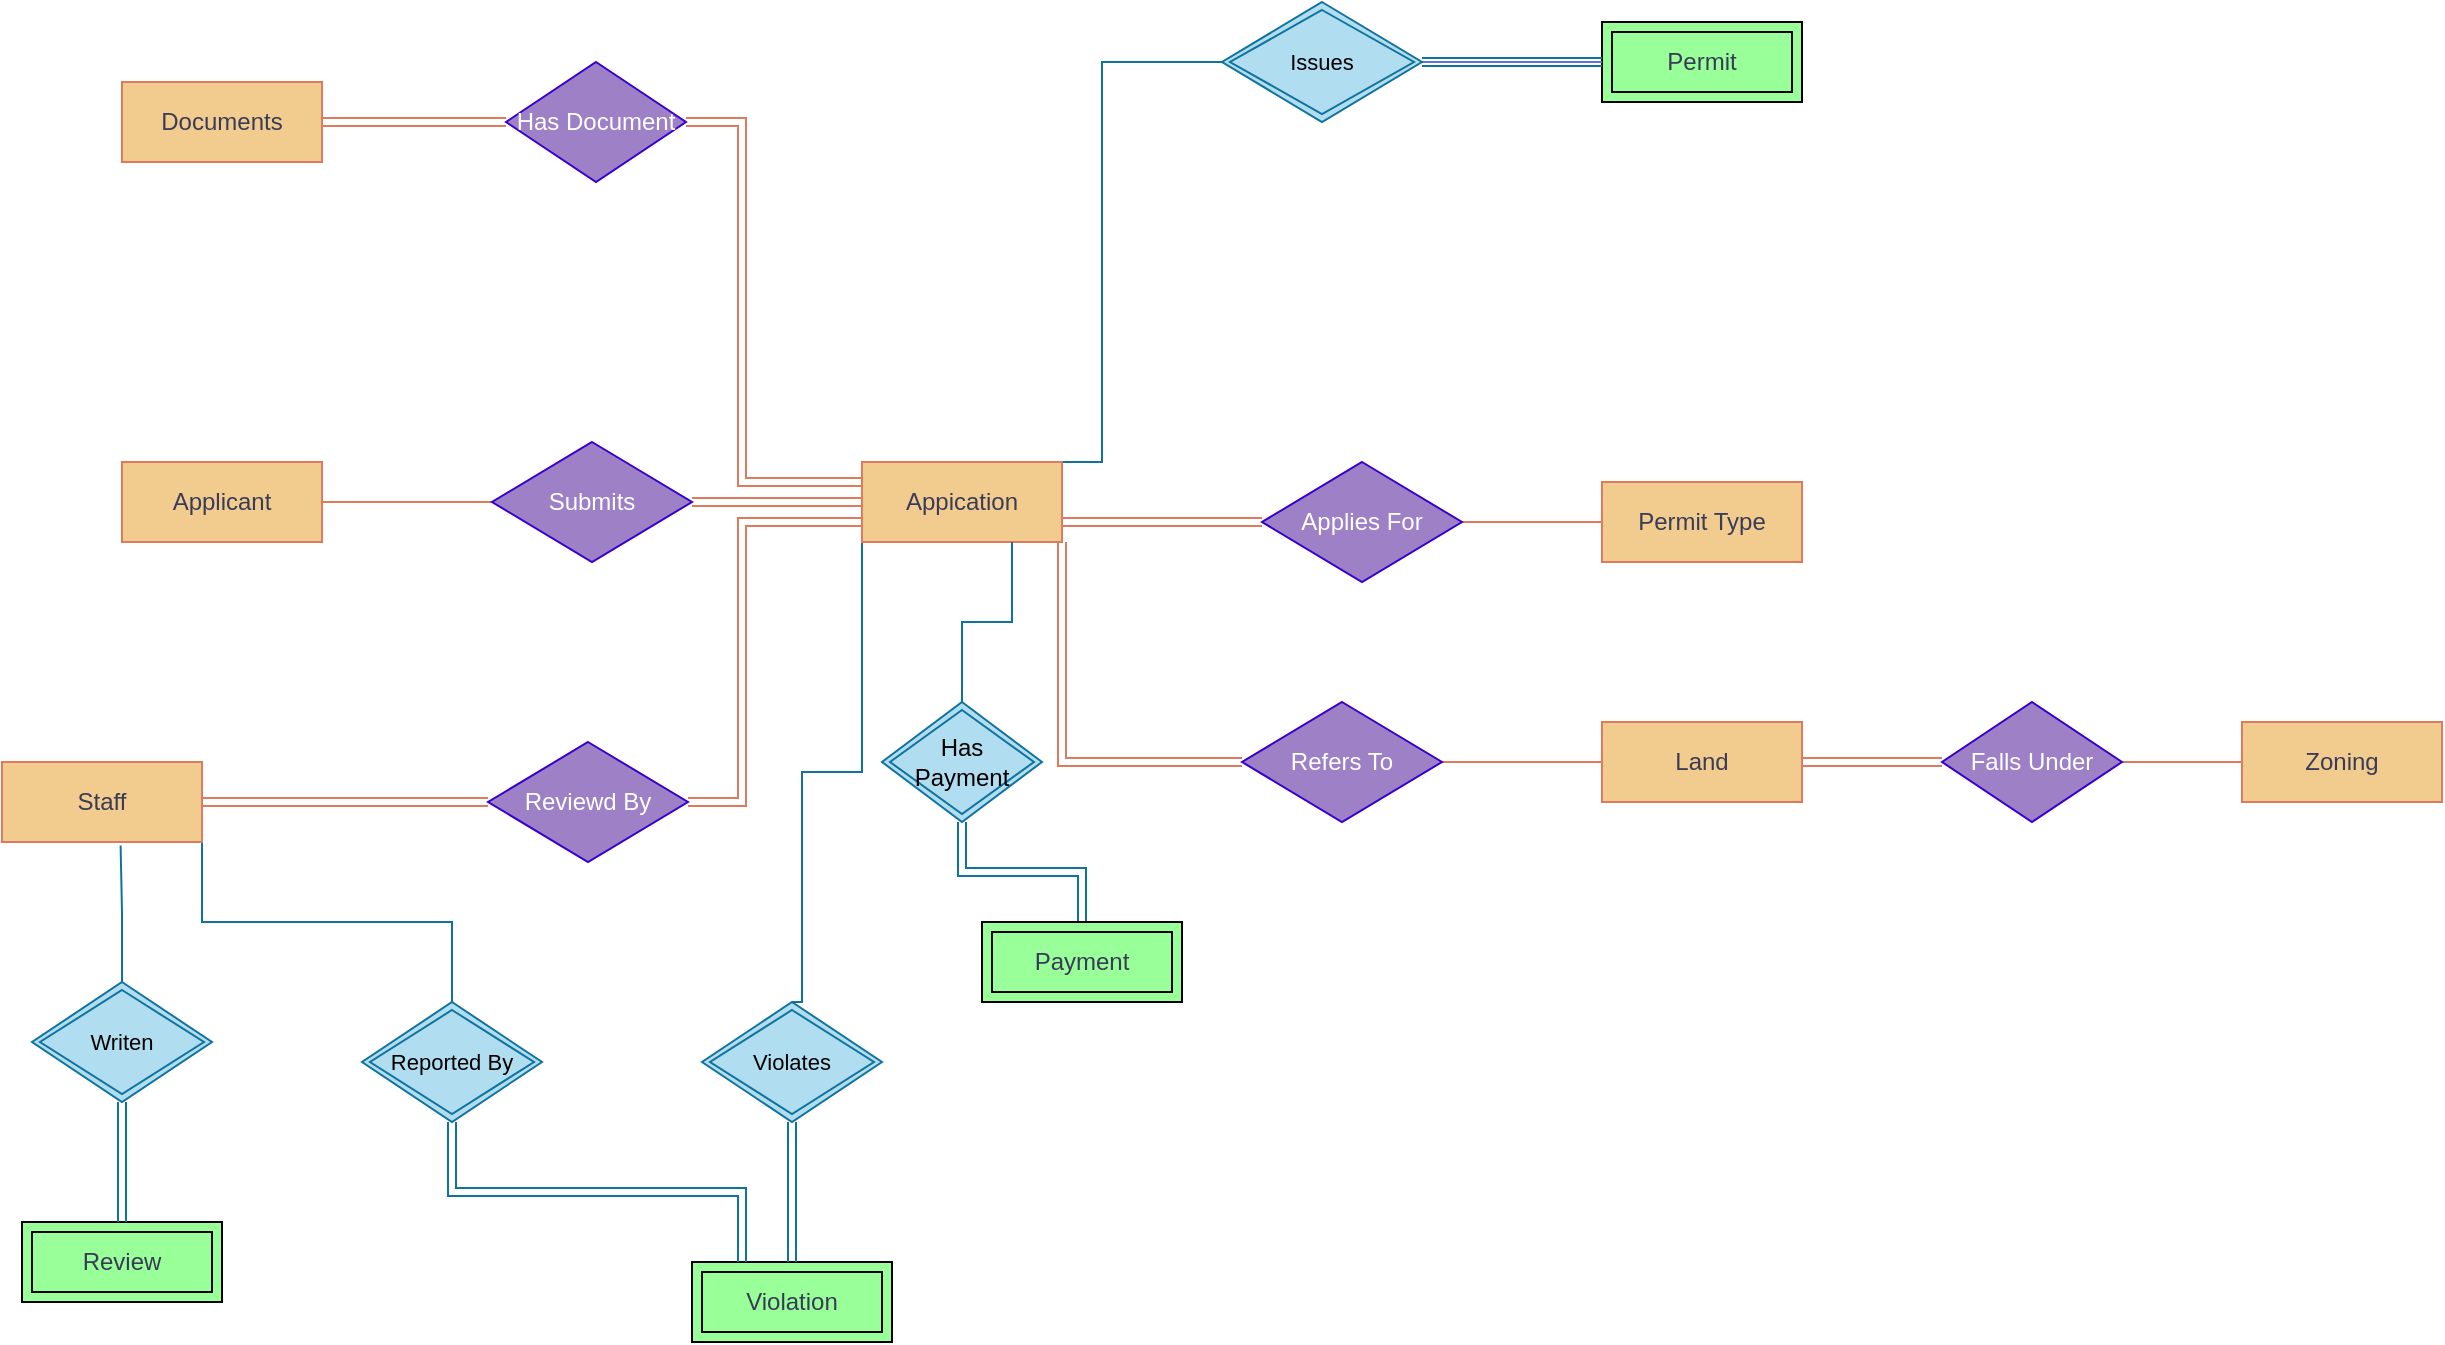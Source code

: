 <mxfile version="27.0.2">
  <diagram id="R2lEEEUBdFMjLlhIrx00" name="Page-1">
    <mxGraphModel dx="2466" dy="869" grid="1" gridSize="10" guides="1" tooltips="1" connect="1" arrows="1" fold="1" page="0" pageScale="1" pageWidth="1169" pageHeight="827" background="#FFFFFF" math="0" shadow="0" extFonts="Permanent Marker^https://fonts.googleapis.com/css?family=Permanent+Marker">
      <root>
        <mxCell id="0" />
        <mxCell id="1" parent="0" />
        <mxCell id="lDLYas_1JoU8hUVh2hBd-32" style="edgeStyle=orthogonalEdgeStyle;rounded=0;orthogonalLoop=1;jettySize=auto;html=1;exitX=1;exitY=1;exitDx=0;exitDy=0;strokeColor=#E07A5F;fontColor=#393C56;fillColor=#F2CC8F;entryX=0;entryY=0.5;entryDx=0;entryDy=0;shape=link;" edge="1" parent="1" source="lDLYas_1JoU8hUVh2hBd-2" target="lDLYas_1JoU8hUVh2hBd-16">
          <mxGeometry relative="1" as="geometry" />
        </mxCell>
        <mxCell id="lDLYas_1JoU8hUVh2hBd-39" style="edgeStyle=orthogonalEdgeStyle;shape=link;rounded=0;orthogonalLoop=1;jettySize=auto;html=1;exitX=0;exitY=0.75;exitDx=0;exitDy=0;entryX=1;entryY=0.5;entryDx=0;entryDy=0;strokeColor=#E07A5F;align=center;verticalAlign=middle;fontFamily=Helvetica;fontSize=11;fontColor=#393C56;labelBackgroundColor=default;startFill=0;endArrow=none;fillColor=#F2CC8F;" edge="1" parent="1" source="lDLYas_1JoU8hUVh2hBd-2" target="lDLYas_1JoU8hUVh2hBd-18">
          <mxGeometry relative="1" as="geometry">
            <Array as="points">
              <mxPoint x="-170" y="440" />
              <mxPoint x="-170" y="580" />
            </Array>
          </mxGeometry>
        </mxCell>
        <mxCell id="lDLYas_1JoU8hUVh2hBd-44" style="edgeStyle=orthogonalEdgeStyle;rounded=0;orthogonalLoop=1;jettySize=auto;html=1;exitX=1;exitY=0;exitDx=0;exitDy=0;entryX=0;entryY=0.5;entryDx=0;entryDy=0;strokeColor=#10739e;align=center;verticalAlign=middle;fontFamily=Helvetica;fontSize=11;fontColor=default;labelBackgroundColor=none;startFill=0;endArrow=none;fillColor=#b1ddf0;" edge="1" parent="1" source="lDLYas_1JoU8hUVh2hBd-2" target="lDLYas_1JoU8hUVh2hBd-43">
          <mxGeometry relative="1" as="geometry">
            <Array as="points">
              <mxPoint x="10" y="410" />
              <mxPoint x="10" y="210" />
            </Array>
          </mxGeometry>
        </mxCell>
        <mxCell id="lDLYas_1JoU8hUVh2hBd-60" style="edgeStyle=orthogonalEdgeStyle;rounded=0;orthogonalLoop=1;jettySize=auto;html=1;exitX=0;exitY=1;exitDx=0;exitDy=0;strokeColor=#10739e;align=center;verticalAlign=middle;fontFamily=Helvetica;fontSize=11;fontColor=default;labelBackgroundColor=none;startFill=0;endArrow=none;fillColor=#b1ddf0;entryX=0.5;entryY=0;entryDx=0;entryDy=0;" edge="1" parent="1" source="lDLYas_1JoU8hUVh2hBd-2" target="lDLYas_1JoU8hUVh2hBd-61">
          <mxGeometry relative="1" as="geometry">
            <mxPoint x="-170" y="770" as="targetPoint" />
            <Array as="points">
              <mxPoint x="-110" y="565" />
              <mxPoint x="-140" y="565" />
              <mxPoint x="-140" y="680" />
            </Array>
          </mxGeometry>
        </mxCell>
        <mxCell id="lDLYas_1JoU8hUVh2hBd-2" value="Appication" style="whiteSpace=wrap;html=1;align=center;labelBackgroundColor=none;fillColor=#F2CC8F;strokeColor=#E07A5F;fontColor=#393C56;" vertex="1" parent="1">
          <mxGeometry x="-110" y="410" width="100" height="40" as="geometry" />
        </mxCell>
        <mxCell id="lDLYas_1JoU8hUVh2hBd-27" style="edgeStyle=orthogonalEdgeStyle;rounded=0;orthogonalLoop=1;jettySize=auto;html=1;exitX=1;exitY=0.5;exitDx=0;exitDy=0;entryX=0;entryY=0.5;entryDx=0;entryDy=0;strokeColor=#E07A5F;fontColor=#393C56;fillColor=#F2CC8F;endArrow=none;startFill=0;" edge="1" parent="1" source="lDLYas_1JoU8hUVh2hBd-3" target="lDLYas_1JoU8hUVh2hBd-14">
          <mxGeometry relative="1" as="geometry" />
        </mxCell>
        <mxCell id="lDLYas_1JoU8hUVh2hBd-3" value="Applicant" style="whiteSpace=wrap;html=1;align=center;labelBackgroundColor=none;fillColor=#F2CC8F;strokeColor=#E07A5F;fontColor=#393C56;" vertex="1" parent="1">
          <mxGeometry x="-480" y="410" width="100" height="40" as="geometry" />
        </mxCell>
        <mxCell id="lDLYas_1JoU8hUVh2hBd-4" value="Permit Type" style="whiteSpace=wrap;html=1;align=center;labelBackgroundColor=none;fillColor=#F2CC8F;strokeColor=#E07A5F;fontColor=#393C56;" vertex="1" parent="1">
          <mxGeometry x="260" y="420" width="100" height="40" as="geometry" />
        </mxCell>
        <mxCell id="lDLYas_1JoU8hUVh2hBd-34" style="edgeStyle=orthogonalEdgeStyle;shape=link;rounded=0;orthogonalLoop=1;jettySize=auto;html=1;exitX=1;exitY=0.5;exitDx=0;exitDy=0;strokeColor=#E07A5F;align=center;verticalAlign=middle;fontFamily=Helvetica;fontSize=11;fontColor=#393C56;labelBackgroundColor=default;startFill=0;endArrow=none;fillColor=#F2CC8F;" edge="1" parent="1" source="lDLYas_1JoU8hUVh2hBd-5" target="lDLYas_1JoU8hUVh2hBd-17">
          <mxGeometry relative="1" as="geometry" />
        </mxCell>
        <mxCell id="lDLYas_1JoU8hUVh2hBd-5" value="Land" style="whiteSpace=wrap;html=1;align=center;strokeColor=#E07A5F;fontColor=#393C56;fillColor=#F2CC8F;" vertex="1" parent="1">
          <mxGeometry x="260" y="540" width="100" height="40" as="geometry" />
        </mxCell>
        <mxCell id="lDLYas_1JoU8hUVh2hBd-6" value="Zoning" style="whiteSpace=wrap;html=1;align=center;strokeColor=#E07A5F;fontColor=#393C56;fillColor=#F2CC8F;" vertex="1" parent="1">
          <mxGeometry x="580" y="540" width="100" height="40" as="geometry" />
        </mxCell>
        <mxCell id="lDLYas_1JoU8hUVh2hBd-40" style="edgeStyle=orthogonalEdgeStyle;shape=link;rounded=0;orthogonalLoop=1;jettySize=auto;html=1;exitX=1;exitY=0.5;exitDx=0;exitDy=0;entryX=0;entryY=0.5;entryDx=0;entryDy=0;strokeColor=#E07A5F;align=center;verticalAlign=middle;fontFamily=Helvetica;fontSize=11;fontColor=#393C56;labelBackgroundColor=default;startFill=0;endArrow=none;fillColor=#F2CC8F;" edge="1" parent="1" source="lDLYas_1JoU8hUVh2hBd-7" target="lDLYas_1JoU8hUVh2hBd-18">
          <mxGeometry relative="1" as="geometry" />
        </mxCell>
        <mxCell id="lDLYas_1JoU8hUVh2hBd-66" style="edgeStyle=orthogonalEdgeStyle;shape=connector;rounded=0;orthogonalLoop=1;jettySize=auto;html=1;exitX=1;exitY=1;exitDx=0;exitDy=0;entryX=0.5;entryY=0;entryDx=0;entryDy=0;strokeColor=#10739e;align=center;verticalAlign=middle;fontFamily=Helvetica;fontSize=11;fontColor=default;labelBackgroundColor=none;startFill=0;endArrow=none;fillColor=#b1ddf0;" edge="1" parent="1" source="lDLYas_1JoU8hUVh2hBd-7" target="lDLYas_1JoU8hUVh2hBd-64">
          <mxGeometry relative="1" as="geometry" />
        </mxCell>
        <mxCell id="lDLYas_1JoU8hUVh2hBd-7" value="Staff" style="whiteSpace=wrap;html=1;align=center;strokeColor=#E07A5F;fontColor=#393C56;fillColor=#F2CC8F;" vertex="1" parent="1">
          <mxGeometry x="-540" y="560" width="100" height="40" as="geometry" />
        </mxCell>
        <mxCell id="lDLYas_1JoU8hUVh2hBd-56" style="edgeStyle=orthogonalEdgeStyle;shape=link;rounded=0;orthogonalLoop=1;jettySize=auto;html=1;exitX=1;exitY=0.5;exitDx=0;exitDy=0;entryX=0;entryY=0.5;entryDx=0;entryDy=0;strokeColor=#E07A5F;align=center;verticalAlign=middle;fontFamily=Helvetica;fontSize=11;fontColor=default;labelBackgroundColor=none;startFill=0;endArrow=none;fillColor=#F2CC8F;" edge="1" parent="1" source="lDLYas_1JoU8hUVh2hBd-8" target="lDLYas_1JoU8hUVh2hBd-21">
          <mxGeometry relative="1" as="geometry" />
        </mxCell>
        <mxCell id="lDLYas_1JoU8hUVh2hBd-8" value="Documents" style="whiteSpace=wrap;html=1;align=center;strokeColor=#E07A5F;fontColor=#393C56;fillColor=#F2CC8F;" vertex="1" parent="1">
          <mxGeometry x="-480" y="220" width="100" height="40" as="geometry" />
        </mxCell>
        <mxCell id="lDLYas_1JoU8hUVh2hBd-9" value="Permit" style="shape=ext;margin=3;double=1;whiteSpace=wrap;html=1;align=center;strokeColor=#000000;fontColor=#393C56;fillColor=#99FF99;" vertex="1" parent="1">
          <mxGeometry x="260" y="190" width="100" height="40" as="geometry" />
        </mxCell>
        <mxCell id="lDLYas_1JoU8hUVh2hBd-11" value="Violation" style="shape=ext;margin=3;double=1;whiteSpace=wrap;html=1;align=center;strokeColor=#000000;fontColor=#393C56;fillColor=#99FF99;" vertex="1" parent="1">
          <mxGeometry x="-195" y="810" width="100" height="40" as="geometry" />
        </mxCell>
        <mxCell id="lDLYas_1JoU8hUVh2hBd-13" value="Review" style="shape=ext;margin=3;double=1;whiteSpace=wrap;html=1;align=center;strokeColor=#000000;fontColor=#393C56;fillColor=#99FF99;" vertex="1" parent="1">
          <mxGeometry x="-530" y="790" width="100" height="40" as="geometry" />
        </mxCell>
        <mxCell id="lDLYas_1JoU8hUVh2hBd-29" style="edgeStyle=orthogonalEdgeStyle;rounded=0;orthogonalLoop=1;jettySize=auto;html=1;exitX=1;exitY=0.5;exitDx=0;exitDy=0;entryX=0;entryY=0.5;entryDx=0;entryDy=0;strokeColor=#E07A5F;fontColor=#393C56;fillColor=#F2CC8F;shape=link;" edge="1" parent="1" source="lDLYas_1JoU8hUVh2hBd-14" target="lDLYas_1JoU8hUVh2hBd-2">
          <mxGeometry relative="1" as="geometry" />
        </mxCell>
        <mxCell id="lDLYas_1JoU8hUVh2hBd-14" value="Submits" style="shape=rhombus;perimeter=rhombusPerimeter;whiteSpace=wrap;html=1;align=center;strokeColor=#3700CC;fontColor=#ffffff;fillColor=light-dark(#9d80c6, #ffa7ff);" vertex="1" parent="1">
          <mxGeometry x="-295" y="400" width="100" height="60" as="geometry" />
        </mxCell>
        <mxCell id="lDLYas_1JoU8hUVh2hBd-28" style="edgeStyle=orthogonalEdgeStyle;rounded=0;orthogonalLoop=1;jettySize=auto;html=1;exitX=0;exitY=0.5;exitDx=0;exitDy=0;entryX=1;entryY=0.75;entryDx=0;entryDy=0;strokeColor=#E07A5F;fontColor=#393C56;fillColor=#F2CC8F;endArrow=none;startFill=0;shape=link;" edge="1" parent="1" source="lDLYas_1JoU8hUVh2hBd-15" target="lDLYas_1JoU8hUVh2hBd-2">
          <mxGeometry relative="1" as="geometry" />
        </mxCell>
        <mxCell id="lDLYas_1JoU8hUVh2hBd-30" style="edgeStyle=orthogonalEdgeStyle;rounded=0;orthogonalLoop=1;jettySize=auto;html=1;exitX=1;exitY=0.5;exitDx=0;exitDy=0;entryX=0;entryY=0.5;entryDx=0;entryDy=0;strokeColor=#E07A5F;fontColor=#393C56;fillColor=#F2CC8F;endArrow=none;startFill=0;" edge="1" parent="1" source="lDLYas_1JoU8hUVh2hBd-15" target="lDLYas_1JoU8hUVh2hBd-4">
          <mxGeometry relative="1" as="geometry" />
        </mxCell>
        <mxCell id="lDLYas_1JoU8hUVh2hBd-15" value="Applies For" style="shape=rhombus;perimeter=rhombusPerimeter;whiteSpace=wrap;html=1;align=center;strokeColor=#3700CC;fontColor=#ffffff;fillColor=light-dark(#9d80c6, #ffa7ff);" vertex="1" parent="1">
          <mxGeometry x="90" y="410" width="100" height="60" as="geometry" />
        </mxCell>
        <mxCell id="lDLYas_1JoU8hUVh2hBd-33" style="edgeStyle=orthogonalEdgeStyle;rounded=0;orthogonalLoop=1;jettySize=auto;html=1;exitX=1;exitY=0.5;exitDx=0;exitDy=0;strokeColor=#E07A5F;fontColor=#393C56;fillColor=#F2CC8F;endArrow=none;startFill=0;" edge="1" parent="1" source="lDLYas_1JoU8hUVh2hBd-16" target="lDLYas_1JoU8hUVh2hBd-5">
          <mxGeometry relative="1" as="geometry" />
        </mxCell>
        <mxCell id="lDLYas_1JoU8hUVh2hBd-16" value="Refers To" style="shape=rhombus;perimeter=rhombusPerimeter;whiteSpace=wrap;html=1;align=center;strokeColor=#3700CC;fontColor=#ffffff;fillColor=light-dark(#9d80c6, #ffa7ff);" vertex="1" parent="1">
          <mxGeometry x="80" y="530" width="100" height="60" as="geometry" />
        </mxCell>
        <mxCell id="lDLYas_1JoU8hUVh2hBd-37" style="edgeStyle=orthogonalEdgeStyle;shape=connector;rounded=0;orthogonalLoop=1;jettySize=auto;html=1;exitX=1;exitY=0.5;exitDx=0;exitDy=0;entryX=0;entryY=0.5;entryDx=0;entryDy=0;strokeColor=#E07A5F;align=center;verticalAlign=middle;fontFamily=Helvetica;fontSize=11;fontColor=#393C56;labelBackgroundColor=default;startFill=0;endArrow=none;fillColor=#F2CC8F;" edge="1" parent="1" source="lDLYas_1JoU8hUVh2hBd-17" target="lDLYas_1JoU8hUVh2hBd-6">
          <mxGeometry relative="1" as="geometry" />
        </mxCell>
        <mxCell id="lDLYas_1JoU8hUVh2hBd-17" value="Falls Under" style="shape=rhombus;perimeter=rhombusPerimeter;whiteSpace=wrap;html=1;align=center;strokeColor=#3700CC;fontColor=#ffffff;fillColor=light-dark(#9d80c6, #ffa7ff);" vertex="1" parent="1">
          <mxGeometry x="430" y="530" width="90" height="60" as="geometry" />
        </mxCell>
        <mxCell id="lDLYas_1JoU8hUVh2hBd-18" value="Reviewd By" style="shape=rhombus;perimeter=rhombusPerimeter;whiteSpace=wrap;html=1;align=center;strokeColor=#3700CC;fontColor=#ffffff;fillColor=light-dark(#9d80c6, #ffa7ff);" vertex="1" parent="1">
          <mxGeometry x="-297" y="550" width="100" height="60" as="geometry" />
        </mxCell>
        <mxCell id="lDLYas_1JoU8hUVh2hBd-55" style="edgeStyle=orthogonalEdgeStyle;shape=link;rounded=0;orthogonalLoop=1;jettySize=auto;html=1;exitX=1;exitY=0.5;exitDx=0;exitDy=0;entryX=0;entryY=0.25;entryDx=0;entryDy=0;strokeColor=#E07A5F;align=center;verticalAlign=middle;fontFamily=Helvetica;fontSize=11;fontColor=default;labelBackgroundColor=none;startFill=0;endArrow=none;fillColor=#F2CC8F;" edge="1" parent="1" source="lDLYas_1JoU8hUVh2hBd-21" target="lDLYas_1JoU8hUVh2hBd-2">
          <mxGeometry relative="1" as="geometry">
            <Array as="points">
              <mxPoint x="-170" y="240" />
              <mxPoint x="-170" y="420" />
            </Array>
          </mxGeometry>
        </mxCell>
        <mxCell id="lDLYas_1JoU8hUVh2hBd-21" value="Has Document" style="shape=rhombus;perimeter=rhombusPerimeter;whiteSpace=wrap;html=1;align=center;strokeColor=#3700CC;fontColor=#ffffff;fillColor=light-dark(#9d80c6, #ffa7ff);" vertex="1" parent="1">
          <mxGeometry x="-288" y="210" width="90" height="60" as="geometry" />
        </mxCell>
        <mxCell id="lDLYas_1JoU8hUVh2hBd-46" style="edgeStyle=orthogonalEdgeStyle;shape=connector;rounded=0;orthogonalLoop=1;jettySize=auto;html=1;exitX=1;exitY=0.5;exitDx=0;exitDy=0;entryX=0;entryY=0.5;entryDx=0;entryDy=0;strokeColor=light-dark(#606fe1, #b9624b);align=center;verticalAlign=middle;fontFamily=Helvetica;fontSize=11;fontColor=default;labelBackgroundColor=none;startFill=0;endArrow=none;fillColor=#F2CC8F;" edge="1" parent="1" source="lDLYas_1JoU8hUVh2hBd-43" target="lDLYas_1JoU8hUVh2hBd-9">
          <mxGeometry relative="1" as="geometry" />
        </mxCell>
        <mxCell id="lDLYas_1JoU8hUVh2hBd-47" value="" style="edgeStyle=orthogonalEdgeStyle;shape=link;rounded=0;orthogonalLoop=1;jettySize=auto;html=1;strokeColor=#10739e;align=center;verticalAlign=middle;fontFamily=Helvetica;fontSize=11;fontColor=default;labelBackgroundColor=none;startFill=0;endArrow=none;fillColor=#b1ddf0;" edge="1" parent="1" source="lDLYas_1JoU8hUVh2hBd-43" target="lDLYas_1JoU8hUVh2hBd-9">
          <mxGeometry relative="1" as="geometry" />
        </mxCell>
        <mxCell id="lDLYas_1JoU8hUVh2hBd-43" value="Issues" style="shape=rhombus;double=1;perimeter=rhombusPerimeter;whiteSpace=wrap;html=1;align=center;strokeColor=#10739e;fontFamily=Helvetica;fontSize=11;labelBackgroundColor=none;fillColor=#b1ddf0;" vertex="1" parent="1">
          <mxGeometry x="70" y="180" width="100" height="60" as="geometry" />
        </mxCell>
        <mxCell id="lDLYas_1JoU8hUVh2hBd-54" style="edgeStyle=orthogonalEdgeStyle;shape=connector;rounded=0;orthogonalLoop=1;jettySize=auto;html=1;exitX=0.5;exitY=0;exitDx=0;exitDy=0;entryX=0.75;entryY=1;entryDx=0;entryDy=0;strokeColor=#10739e;align=center;verticalAlign=middle;fontFamily=Helvetica;fontSize=11;fontColor=default;labelBackgroundColor=none;startFill=0;endArrow=none;fillColor=#b1ddf0;" edge="1" parent="1" source="lDLYas_1JoU8hUVh2hBd-50" target="lDLYas_1JoU8hUVh2hBd-2">
          <mxGeometry relative="1" as="geometry" />
        </mxCell>
        <mxCell id="lDLYas_1JoU8hUVh2hBd-50" value="&lt;span style=&quot;font-size: 12px;&quot;&gt;&lt;font style=&quot;color: rgb(0, 0, 0);&quot;&gt;Has Payment&lt;/font&gt;&lt;/span&gt;" style="shape=rhombus;double=1;perimeter=rhombusPerimeter;whiteSpace=wrap;html=1;align=center;strokeColor=#10739e;verticalAlign=middle;fontFamily=Helvetica;fontSize=11;fontColor=default;labelBackgroundColor=none;fillColor=#b1ddf0;" vertex="1" parent="1">
          <mxGeometry x="-100" y="530" width="80" height="60" as="geometry" />
        </mxCell>
        <mxCell id="lDLYas_1JoU8hUVh2hBd-53" style="edgeStyle=orthogonalEdgeStyle;shape=link;rounded=0;orthogonalLoop=1;jettySize=auto;html=1;exitX=0.5;exitY=0;exitDx=0;exitDy=0;entryX=0.5;entryY=1;entryDx=0;entryDy=0;strokeColor=#10739e;align=center;verticalAlign=middle;fontFamily=Helvetica;fontSize=11;fontColor=default;labelBackgroundColor=none;startFill=0;endArrow=none;fillColor=#b1ddf0;" edge="1" parent="1" source="lDLYas_1JoU8hUVh2hBd-51" target="lDLYas_1JoU8hUVh2hBd-50">
          <mxGeometry relative="1" as="geometry" />
        </mxCell>
        <mxCell id="lDLYas_1JoU8hUVh2hBd-51" value="Payment" style="shape=ext;margin=3;double=1;whiteSpace=wrap;html=1;align=center;strokeColor=#000000;fontColor=#393C56;fillColor=#99FF99;" vertex="1" parent="1">
          <mxGeometry x="-50" y="640" width="100" height="40" as="geometry" />
        </mxCell>
        <mxCell id="lDLYas_1JoU8hUVh2hBd-59" style="edgeStyle=orthogonalEdgeStyle;shape=link;rounded=0;orthogonalLoop=1;jettySize=auto;html=1;exitX=0.5;exitY=1;exitDx=0;exitDy=0;entryX=0.5;entryY=0;entryDx=0;entryDy=0;strokeColor=#10739e;align=center;verticalAlign=middle;fontFamily=Helvetica;fontSize=11;fontColor=default;labelBackgroundColor=none;startFill=0;endArrow=none;fillColor=#b1ddf0;" edge="1" parent="1" source="lDLYas_1JoU8hUVh2hBd-57" target="lDLYas_1JoU8hUVh2hBd-13">
          <mxGeometry relative="1" as="geometry" />
        </mxCell>
        <mxCell id="lDLYas_1JoU8hUVh2hBd-57" value="Writen" style="shape=rhombus;double=1;perimeter=rhombusPerimeter;whiteSpace=wrap;html=1;align=center;strokeColor=#10739e;verticalAlign=middle;fontFamily=Helvetica;fontSize=11;fontColor=default;labelBackgroundColor=none;fillColor=#b1ddf0;" vertex="1" parent="1">
          <mxGeometry x="-525" y="670" width="90" height="60" as="geometry" />
        </mxCell>
        <mxCell id="lDLYas_1JoU8hUVh2hBd-58" style="edgeStyle=orthogonalEdgeStyle;shape=connector;rounded=0;orthogonalLoop=1;jettySize=auto;html=1;exitX=0.5;exitY=0;exitDx=0;exitDy=0;entryX=0.593;entryY=1.043;entryDx=0;entryDy=0;entryPerimeter=0;strokeColor=#10739e;align=center;verticalAlign=middle;fontFamily=Helvetica;fontSize=11;fontColor=default;labelBackgroundColor=none;startFill=0;endArrow=none;fillColor=#b1ddf0;" edge="1" parent="1" source="lDLYas_1JoU8hUVh2hBd-57" target="lDLYas_1JoU8hUVh2hBd-7">
          <mxGeometry relative="1" as="geometry" />
        </mxCell>
        <mxCell id="lDLYas_1JoU8hUVh2hBd-63" style="edgeStyle=orthogonalEdgeStyle;shape=link;rounded=0;orthogonalLoop=1;jettySize=auto;html=1;exitX=0.5;exitY=1;exitDx=0;exitDy=0;strokeColor=#10739e;align=center;verticalAlign=middle;fontFamily=Helvetica;fontSize=11;fontColor=default;labelBackgroundColor=none;startFill=0;endArrow=none;fillColor=#b1ddf0;" edge="1" parent="1" source="lDLYas_1JoU8hUVh2hBd-61" target="lDLYas_1JoU8hUVh2hBd-11">
          <mxGeometry relative="1" as="geometry" />
        </mxCell>
        <mxCell id="lDLYas_1JoU8hUVh2hBd-61" value="Violates" style="shape=rhombus;double=1;perimeter=rhombusPerimeter;whiteSpace=wrap;html=1;align=center;strokeColor=#10739e;verticalAlign=middle;fontFamily=Helvetica;fontSize=11;fontColor=default;labelBackgroundColor=none;fillColor=#b1ddf0;" vertex="1" parent="1">
          <mxGeometry x="-190" y="680" width="90" height="60" as="geometry" />
        </mxCell>
        <mxCell id="lDLYas_1JoU8hUVh2hBd-67" style="edgeStyle=orthogonalEdgeStyle;shape=link;rounded=0;orthogonalLoop=1;jettySize=auto;html=1;exitX=0.5;exitY=1;exitDx=0;exitDy=0;entryX=0.25;entryY=0;entryDx=0;entryDy=0;strokeColor=#10739e;align=center;verticalAlign=middle;fontFamily=Helvetica;fontSize=11;fontColor=default;labelBackgroundColor=none;startFill=0;endArrow=none;fillColor=#b1ddf0;" edge="1" parent="1" source="lDLYas_1JoU8hUVh2hBd-64" target="lDLYas_1JoU8hUVh2hBd-11">
          <mxGeometry relative="1" as="geometry" />
        </mxCell>
        <mxCell id="lDLYas_1JoU8hUVh2hBd-64" value="Reported By" style="shape=rhombus;double=1;perimeter=rhombusPerimeter;whiteSpace=wrap;html=1;align=center;strokeColor=#10739e;verticalAlign=middle;fontFamily=Helvetica;fontSize=11;fontColor=default;labelBackgroundColor=none;fillColor=#b1ddf0;" vertex="1" parent="1">
          <mxGeometry x="-360" y="680" width="90" height="60" as="geometry" />
        </mxCell>
      </root>
    </mxGraphModel>
  </diagram>
</mxfile>
